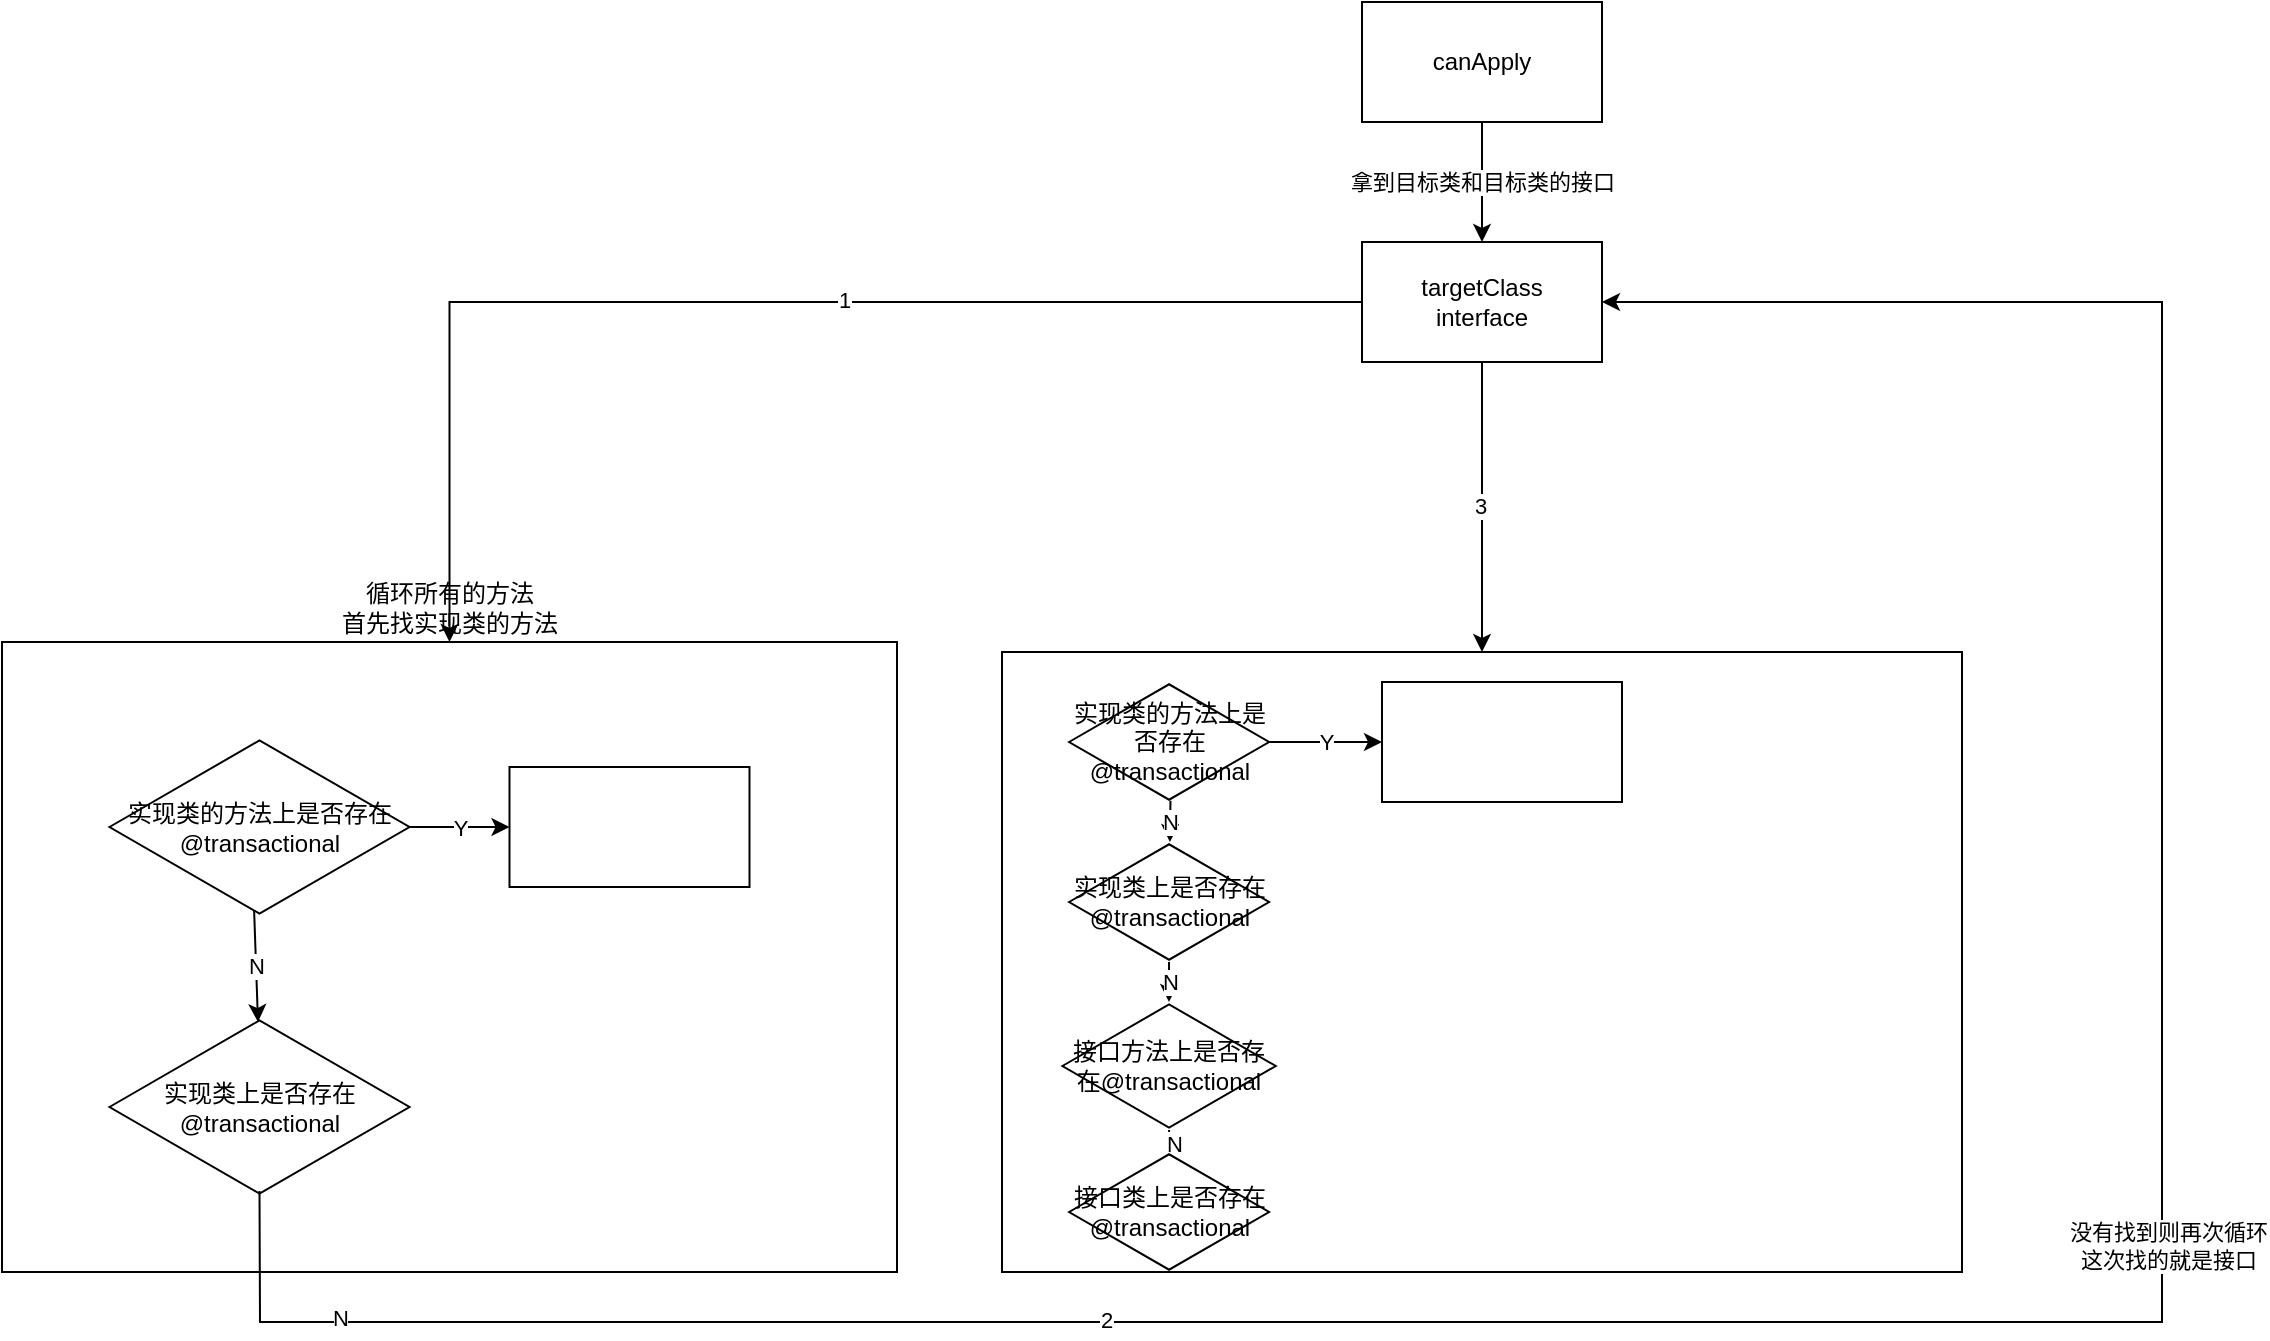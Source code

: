 <mxfile version="15.5.9" type="github">
  <diagram id="qvBAtY_ZouQ7naGbfM0L" name="第 1 页">
    <mxGraphModel dx="1773" dy="539" grid="1" gridSize="10" guides="1" tooltips="1" connect="1" arrows="1" fold="1" page="1" pageScale="1" pageWidth="827" pageHeight="1169" math="0" shadow="0">
      <root>
        <mxCell id="0" />
        <mxCell id="1" parent="0" />
        <mxCell id="tHkSnLV-d7DzI63ncAIN-3" value="" style="edgeStyle=orthogonalEdgeStyle;rounded=0;orthogonalLoop=1;jettySize=auto;html=1;" edge="1" parent="1" source="tHkSnLV-d7DzI63ncAIN-1" target="tHkSnLV-d7DzI63ncAIN-2">
          <mxGeometry relative="1" as="geometry" />
        </mxCell>
        <mxCell id="tHkSnLV-d7DzI63ncAIN-4" value="拿到目标类和目标类的接口" style="edgeLabel;html=1;align=center;verticalAlign=middle;resizable=0;points=[];" vertex="1" connectable="0" parent="tHkSnLV-d7DzI63ncAIN-3">
          <mxGeometry x="-0.175" y="-4" relative="1" as="geometry">
            <mxPoint x="4" y="5" as="offset" />
          </mxGeometry>
        </mxCell>
        <mxCell id="tHkSnLV-d7DzI63ncAIN-1" value="canApply" style="rounded=0;whiteSpace=wrap;html=1;" vertex="1" parent="1">
          <mxGeometry x="360" y="60" width="120" height="60" as="geometry" />
        </mxCell>
        <mxCell id="tHkSnLV-d7DzI63ncAIN-7" value="" style="edgeStyle=orthogonalEdgeStyle;rounded=0;orthogonalLoop=1;jettySize=auto;html=1;" edge="1" parent="1" source="tHkSnLV-d7DzI63ncAIN-2" target="tHkSnLV-d7DzI63ncAIN-6">
          <mxGeometry relative="1" as="geometry" />
        </mxCell>
        <mxCell id="tHkSnLV-d7DzI63ncAIN-31" value="1" style="edgeLabel;html=1;align=center;verticalAlign=middle;resizable=0;points=[];" vertex="1" connectable="0" parent="tHkSnLV-d7DzI63ncAIN-7">
          <mxGeometry x="-0.173" y="-1" relative="1" as="geometry">
            <mxPoint as="offset" />
          </mxGeometry>
        </mxCell>
        <mxCell id="tHkSnLV-d7DzI63ncAIN-30" value="" style="edgeStyle=orthogonalEdgeStyle;rounded=0;orthogonalLoop=1;jettySize=auto;html=1;" edge="1" parent="1" source="tHkSnLV-d7DzI63ncAIN-2" target="tHkSnLV-d7DzI63ncAIN-29">
          <mxGeometry relative="1" as="geometry" />
        </mxCell>
        <mxCell id="tHkSnLV-d7DzI63ncAIN-33" value="3" style="edgeLabel;html=1;align=center;verticalAlign=middle;resizable=0;points=[];" vertex="1" connectable="0" parent="tHkSnLV-d7DzI63ncAIN-30">
          <mxGeometry x="-0.014" y="-1" relative="1" as="geometry">
            <mxPoint as="offset" />
          </mxGeometry>
        </mxCell>
        <mxCell id="tHkSnLV-d7DzI63ncAIN-2" value="targetClass&lt;br&gt;interface" style="rounded=0;whiteSpace=wrap;html=1;" vertex="1" parent="1">
          <mxGeometry x="360" y="180" width="120" height="60" as="geometry" />
        </mxCell>
        <mxCell id="tHkSnLV-d7DzI63ncAIN-6" value="循环所有的方法&lt;br&gt;首先找实现类的方法&lt;br&gt;" style="rounded=0;whiteSpace=wrap;html=1;align=center;horizontal=1;labelPosition=center;verticalLabelPosition=top;verticalAlign=bottom;" vertex="1" parent="1">
          <mxGeometry x="-320" y="380" width="447.5" height="315" as="geometry" />
        </mxCell>
        <mxCell id="tHkSnLV-d7DzI63ncAIN-12" value="Y" style="edgeStyle=orthogonalEdgeStyle;rounded=0;orthogonalLoop=1;jettySize=auto;html=1;" edge="1" parent="1" source="tHkSnLV-d7DzI63ncAIN-10" target="tHkSnLV-d7DzI63ncAIN-11">
          <mxGeometry relative="1" as="geometry" />
        </mxCell>
        <mxCell id="tHkSnLV-d7DzI63ncAIN-17" value="" style="edgeStyle=orthogonalEdgeStyle;rounded=0;orthogonalLoop=1;jettySize=auto;html=1;" edge="1" parent="1">
          <mxGeometry relative="1" as="geometry">
            <mxPoint x="315" y="500" as="sourcePoint" />
            <mxPoint x="315" y="550" as="targetPoint" />
          </mxGeometry>
        </mxCell>
        <mxCell id="tHkSnLV-d7DzI63ncAIN-18" value="N" style="edgeLabel;html=1;align=center;verticalAlign=middle;resizable=0;points=[];" vertex="1" connectable="0" parent="tHkSnLV-d7DzI63ncAIN-17">
          <mxGeometry x="-0.133" y="-3" relative="1" as="geometry">
            <mxPoint as="offset" />
          </mxGeometry>
        </mxCell>
        <mxCell id="tHkSnLV-d7DzI63ncAIN-10" value="实现类的方法上是否存在@transactional" style="html=1;whiteSpace=wrap;aspect=fixed;shape=isoRectangle;align=center;" vertex="1" parent="1">
          <mxGeometry x="-266.25" y="427.5" width="150" height="90" as="geometry" />
        </mxCell>
        <mxCell id="tHkSnLV-d7DzI63ncAIN-11" value="" style="whiteSpace=wrap;html=1;" vertex="1" parent="1">
          <mxGeometry x="-66.25" y="442.5" width="120" height="60" as="geometry" />
        </mxCell>
        <mxCell id="tHkSnLV-d7DzI63ncAIN-16" value="实现类上是否存在@transactional" style="html=1;whiteSpace=wrap;aspect=fixed;shape=isoRectangle;align=center;" vertex="1" parent="1">
          <mxGeometry x="-266.25" y="567.5" width="150" height="90" as="geometry" />
        </mxCell>
        <mxCell id="tHkSnLV-d7DzI63ncAIN-26" value="" style="endArrow=classic;html=1;rounded=0;exitX=0.5;exitY=0.967;exitDx=0;exitDy=0;exitPerimeter=0;entryX=1;entryY=0.5;entryDx=0;entryDy=0;" edge="1" parent="1" source="tHkSnLV-d7DzI63ncAIN-16" target="tHkSnLV-d7DzI63ncAIN-2">
          <mxGeometry width="50" height="50" relative="1" as="geometry">
            <mxPoint x="310" y="630" as="sourcePoint" />
            <mxPoint x="325" y="710" as="targetPoint" />
            <Array as="points">
              <mxPoint x="-191" y="720" />
              <mxPoint x="325" y="720" />
              <mxPoint x="760" y="720" />
              <mxPoint x="760" y="210" />
            </Array>
          </mxGeometry>
        </mxCell>
        <mxCell id="tHkSnLV-d7DzI63ncAIN-27" value="N" style="edgeLabel;html=1;align=center;verticalAlign=middle;resizable=0;points=[];" vertex="1" connectable="0" parent="tHkSnLV-d7DzI63ncAIN-26">
          <mxGeometry x="-0.884" y="2" relative="1" as="geometry">
            <mxPoint as="offset" />
          </mxGeometry>
        </mxCell>
        <mxCell id="tHkSnLV-d7DzI63ncAIN-28" value="没有找到则再次循环&lt;br&gt;这次找的就是接口" style="edgeLabel;html=1;align=center;verticalAlign=middle;resizable=0;points=[];" vertex="1" connectable="0" parent="tHkSnLV-d7DzI63ncAIN-26">
          <mxGeometry x="0.168" y="-3" relative="1" as="geometry">
            <mxPoint as="offset" />
          </mxGeometry>
        </mxCell>
        <mxCell id="tHkSnLV-d7DzI63ncAIN-32" value="2" style="edgeLabel;html=1;align=center;verticalAlign=middle;resizable=0;points=[];" vertex="1" connectable="0" parent="tHkSnLV-d7DzI63ncAIN-26">
          <mxGeometry x="-0.459" y="1" relative="1" as="geometry">
            <mxPoint as="offset" />
          </mxGeometry>
        </mxCell>
        <mxCell id="tHkSnLV-d7DzI63ncAIN-29" value="" style="rounded=0;whiteSpace=wrap;html=1;" vertex="1" parent="1">
          <mxGeometry x="180" y="385" width="480" height="310" as="geometry" />
        </mxCell>
        <mxCell id="tHkSnLV-d7DzI63ncAIN-34" value="Y" style="edgeStyle=orthogonalEdgeStyle;rounded=0;orthogonalLoop=1;jettySize=auto;html=1;" edge="1" parent="1" source="tHkSnLV-d7DzI63ncAIN-36" target="tHkSnLV-d7DzI63ncAIN-37">
          <mxGeometry relative="1" as="geometry" />
        </mxCell>
        <mxCell id="tHkSnLV-d7DzI63ncAIN-36" value="实现类的方法上是否存在@transactional" style="html=1;whiteSpace=wrap;aspect=fixed;shape=isoRectangle;align=center;" vertex="1" parent="1">
          <mxGeometry x="213.54" y="400" width="100" height="60" as="geometry" />
        </mxCell>
        <mxCell id="tHkSnLV-d7DzI63ncAIN-37" value="" style="whiteSpace=wrap;html=1;" vertex="1" parent="1">
          <mxGeometry x="370" y="400" width="120" height="60" as="geometry" />
        </mxCell>
        <mxCell id="tHkSnLV-d7DzI63ncAIN-44" value="N" style="edgeStyle=orthogonalEdgeStyle;rounded=0;orthogonalLoop=1;jettySize=auto;html=1;" edge="1" parent="1" source="tHkSnLV-d7DzI63ncAIN-38" target="tHkSnLV-d7DzI63ncAIN-43">
          <mxGeometry relative="1" as="geometry" />
        </mxCell>
        <mxCell id="tHkSnLV-d7DzI63ncAIN-38" value="实现类上是否存在@transactional" style="html=1;whiteSpace=wrap;aspect=fixed;shape=isoRectangle;align=center;" vertex="1" parent="1">
          <mxGeometry x="213.54" y="480" width="100" height="60" as="geometry" />
        </mxCell>
        <mxCell id="tHkSnLV-d7DzI63ncAIN-41" value="N" style="endArrow=classic;html=1;rounded=0;exitX=0.482;exitY=0.961;exitDx=0;exitDy=0;exitPerimeter=0;entryX=0.495;entryY=0.028;entryDx=0;entryDy=0;entryPerimeter=0;" edge="1" parent="1" source="tHkSnLV-d7DzI63ncAIN-10" target="tHkSnLV-d7DzI63ncAIN-16">
          <mxGeometry width="50" height="50" relative="1" as="geometry">
            <mxPoint x="90" y="570" as="sourcePoint" />
            <mxPoint x="140" y="520" as="targetPoint" />
          </mxGeometry>
        </mxCell>
        <mxCell id="tHkSnLV-d7DzI63ncAIN-42" value="N" style="endArrow=classic;html=1;rounded=0;exitX=0.507;exitY=0.989;exitDx=0;exitDy=0;exitPerimeter=0;" edge="1" parent="1" source="tHkSnLV-d7DzI63ncAIN-36" target="tHkSnLV-d7DzI63ncAIN-38">
          <mxGeometry width="50" height="50" relative="1" as="geometry">
            <mxPoint x="320" y="560" as="sourcePoint" />
            <mxPoint x="370" y="510" as="targetPoint" />
          </mxGeometry>
        </mxCell>
        <mxCell id="tHkSnLV-d7DzI63ncAIN-46" value="" style="edgeStyle=orthogonalEdgeStyle;rounded=0;orthogonalLoop=1;jettySize=auto;html=1;" edge="1" parent="1" source="tHkSnLV-d7DzI63ncAIN-43" target="tHkSnLV-d7DzI63ncAIN-45">
          <mxGeometry relative="1" as="geometry" />
        </mxCell>
        <mxCell id="tHkSnLV-d7DzI63ncAIN-47" value="N" style="edgeLabel;html=1;align=center;verticalAlign=middle;resizable=0;points=[];" vertex="1" connectable="0" parent="tHkSnLV-d7DzI63ncAIN-46">
          <mxGeometry x="-0.725" y="1" relative="1" as="geometry">
            <mxPoint x="1" y="3" as="offset" />
          </mxGeometry>
        </mxCell>
        <mxCell id="tHkSnLV-d7DzI63ncAIN-43" value="接口方法上是否存在@transactional" style="html=1;whiteSpace=wrap;aspect=fixed;shape=isoRectangle;align=center;" vertex="1" parent="1">
          <mxGeometry x="210.2" y="560" width="106.67" height="64" as="geometry" />
        </mxCell>
        <mxCell id="tHkSnLV-d7DzI63ncAIN-45" value="接口类上是否存在@transactional" style="html=1;whiteSpace=wrap;aspect=fixed;shape=isoRectangle;align=center;" vertex="1" parent="1">
          <mxGeometry x="213.54" y="635" width="100" height="60" as="geometry" />
        </mxCell>
      </root>
    </mxGraphModel>
  </diagram>
</mxfile>
